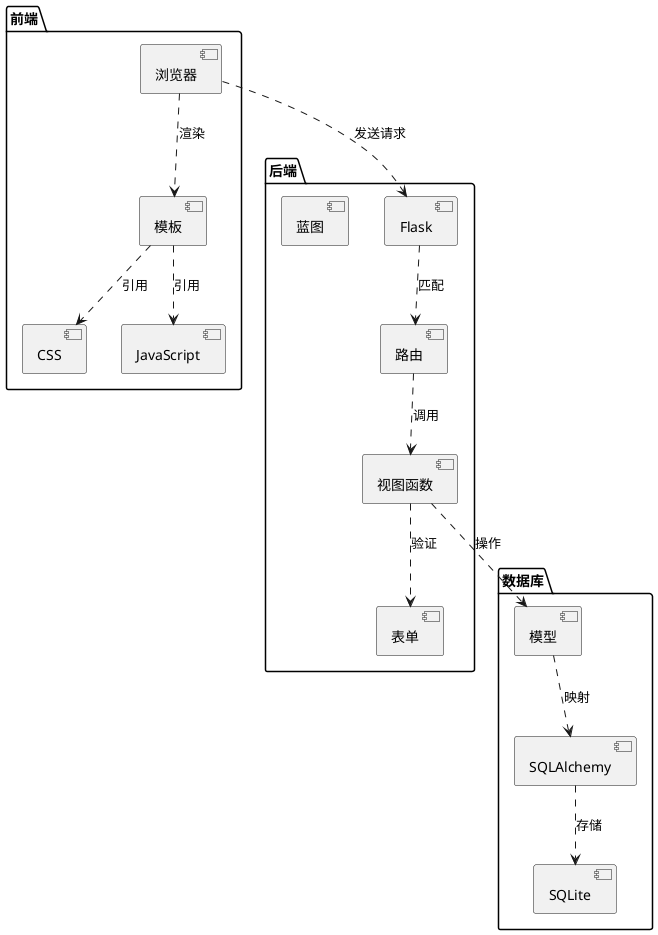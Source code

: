 @startuml
package "前端" {
  [浏览器]
  [模板]
  [CSS]
  [JavaScript]
}

package "后端" {
  [Flask]
  [路由]
  [视图函数]
  [表单]
  [蓝图]
}

package "数据库" {
  [SQLite]
  [SQLAlchemy]
  [模型]
}

[浏览器] ..> [模板] : 渲染
[模板] ..> [CSS] : 引用
[模板] ..> [JavaScript] : 引用
[浏览器] ..> [Flask] : 发送请求
[Flask] ..> [路由] : 匹配
[路由] ..> [视图函数] : 调用
[视图函数] ..> [表单] : 验证
[视图函数] ..> [模型] : 操作
[模型] ..> [SQLAlchemy] : 映射
[SQLAlchemy] ..> [SQLite] : 存储
@enduml